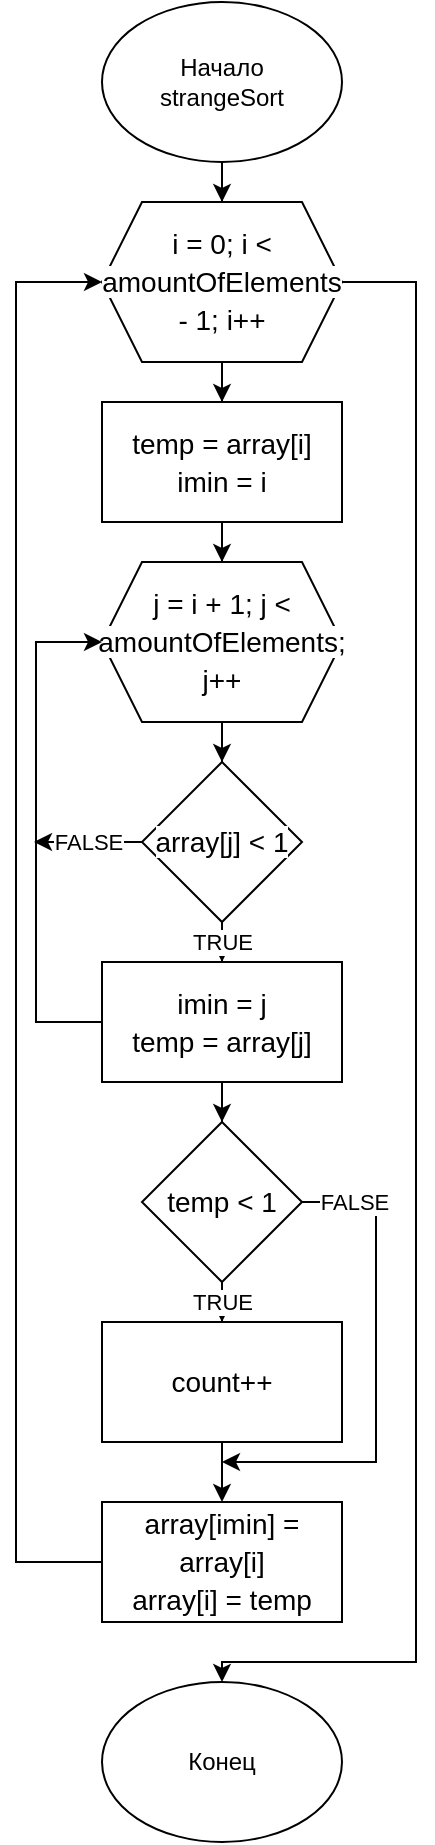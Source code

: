 <mxfile version="21.3.2" type="device">
  <diagram name="Страница 1" id="H1CORIauNiUTUt5sB8KI">
    <mxGraphModel dx="2074" dy="1148" grid="1" gridSize="10" guides="1" tooltips="1" connect="1" arrows="1" fold="1" page="1" pageScale="1" pageWidth="827" pageHeight="1169" math="0" shadow="0">
      <root>
        <mxCell id="0" />
        <mxCell id="1" parent="0" />
        <mxCell id="xOswSxTltd5LBmUy2rrZ-3" style="edgeStyle=orthogonalEdgeStyle;rounded=0;orthogonalLoop=1;jettySize=auto;html=1;entryX=0.5;entryY=0;entryDx=0;entryDy=0;" edge="1" parent="1" source="xOswSxTltd5LBmUy2rrZ-1" target="xOswSxTltd5LBmUy2rrZ-2">
          <mxGeometry relative="1" as="geometry" />
        </mxCell>
        <mxCell id="xOswSxTltd5LBmUy2rrZ-1" value="Начало&lt;br&gt;strangeSort" style="ellipse;whiteSpace=wrap;html=1;" vertex="1" parent="1">
          <mxGeometry x="354" y="10" width="120" height="80" as="geometry" />
        </mxCell>
        <mxCell id="xOswSxTltd5LBmUy2rrZ-5" style="edgeStyle=orthogonalEdgeStyle;rounded=0;orthogonalLoop=1;jettySize=auto;html=1;entryX=0.5;entryY=0;entryDx=0;entryDy=0;" edge="1" parent="1" source="xOswSxTltd5LBmUy2rrZ-2" target="xOswSxTltd5LBmUy2rrZ-4">
          <mxGeometry relative="1" as="geometry" />
        </mxCell>
        <mxCell id="xOswSxTltd5LBmUy2rrZ-23" style="edgeStyle=orthogonalEdgeStyle;rounded=0;orthogonalLoop=1;jettySize=auto;html=1;entryX=0.5;entryY=0;entryDx=0;entryDy=0;" edge="1" parent="1" source="xOswSxTltd5LBmUy2rrZ-2" target="xOswSxTltd5LBmUy2rrZ-22">
          <mxGeometry relative="1" as="geometry">
            <mxPoint x="510" y="840" as="targetPoint" />
            <Array as="points">
              <mxPoint x="511" y="150" />
              <mxPoint x="511" y="840" />
              <mxPoint x="414" y="840" />
            </Array>
          </mxGeometry>
        </mxCell>
        <mxCell id="xOswSxTltd5LBmUy2rrZ-2" value="&lt;div style=&quot;font-size: 14px; line-height: 19px;&quot;&gt;&lt;span style=&quot;background-color: rgb(255, 255, 255);&quot;&gt;i = 0; i &amp;lt; amountOfElements - 1; i++&lt;/span&gt;&lt;/div&gt;" style="shape=hexagon;perimeter=hexagonPerimeter2;whiteSpace=wrap;html=1;fixedSize=1;" vertex="1" parent="1">
          <mxGeometry x="354" y="110" width="120" height="80" as="geometry" />
        </mxCell>
        <mxCell id="xOswSxTltd5LBmUy2rrZ-7" style="edgeStyle=orthogonalEdgeStyle;rounded=0;orthogonalLoop=1;jettySize=auto;html=1;" edge="1" parent="1" source="xOswSxTltd5LBmUy2rrZ-4" target="xOswSxTltd5LBmUy2rrZ-6">
          <mxGeometry relative="1" as="geometry" />
        </mxCell>
        <mxCell id="xOswSxTltd5LBmUy2rrZ-4" value="&lt;div style=&quot;font-size: 14px; line-height: 19px;&quot;&gt;&lt;div style=&quot;&quot;&gt;&lt;span style=&quot;background-color: rgb(255, 255, 255);&quot;&gt;temp = array[i]&lt;/span&gt;&lt;/div&gt;&lt;div style=&quot;&quot;&gt;&lt;span style=&quot;background-color: rgb(255, 255, 255);&quot;&gt;imin&lt;/span&gt;&lt;span style=&quot;background-color: rgb(255, 255, 255);&quot;&gt; = &lt;/span&gt;&lt;span style=&quot;background-color: rgb(255, 255, 255);&quot;&gt;i&lt;/span&gt;&lt;/div&gt;&lt;/div&gt;" style="rounded=0;whiteSpace=wrap;html=1;" vertex="1" parent="1">
          <mxGeometry x="354" y="210" width="120" height="60" as="geometry" />
        </mxCell>
        <mxCell id="xOswSxTltd5LBmUy2rrZ-9" style="edgeStyle=orthogonalEdgeStyle;rounded=0;orthogonalLoop=1;jettySize=auto;html=1;entryX=0.5;entryY=0;entryDx=0;entryDy=0;" edge="1" parent="1" source="xOswSxTltd5LBmUy2rrZ-6" target="xOswSxTltd5LBmUy2rrZ-8">
          <mxGeometry relative="1" as="geometry" />
        </mxCell>
        <mxCell id="xOswSxTltd5LBmUy2rrZ-6" value="&lt;div style=&quot;font-size: 14px; line-height: 19px;&quot;&gt;&lt;span style=&quot;background-color: rgb(255, 255, 255);&quot;&gt;j = i + 1; j &amp;lt; amountOfElements; j++&lt;/span&gt;&lt;/div&gt;" style="shape=hexagon;perimeter=hexagonPerimeter2;whiteSpace=wrap;html=1;fixedSize=1;" vertex="1" parent="1">
          <mxGeometry x="354" y="290" width="120" height="80" as="geometry" />
        </mxCell>
        <mxCell id="xOswSxTltd5LBmUy2rrZ-11" value="TRUE" style="edgeStyle=orthogonalEdgeStyle;rounded=0;orthogonalLoop=1;jettySize=auto;html=1;entryX=0.5;entryY=0;entryDx=0;entryDy=0;" edge="1" parent="1" source="xOswSxTltd5LBmUy2rrZ-8" target="xOswSxTltd5LBmUy2rrZ-10">
          <mxGeometry relative="1" as="geometry" />
        </mxCell>
        <mxCell id="xOswSxTltd5LBmUy2rrZ-13" value="FALSE" style="edgeStyle=orthogonalEdgeStyle;rounded=0;orthogonalLoop=1;jettySize=auto;html=1;" edge="1" parent="1" source="xOswSxTltd5LBmUy2rrZ-8">
          <mxGeometry relative="1" as="geometry">
            <mxPoint x="320" y="430" as="targetPoint" />
          </mxGeometry>
        </mxCell>
        <mxCell id="xOswSxTltd5LBmUy2rrZ-8" value="&lt;div style=&quot;font-size: 14px; line-height: 19px;&quot;&gt;&lt;span style=&quot;background-color: rgb(255, 255, 255);&quot;&gt;array[j] &amp;lt; 1&lt;/span&gt;&lt;/div&gt;" style="rhombus;whiteSpace=wrap;html=1;" vertex="1" parent="1">
          <mxGeometry x="374" y="390" width="80" height="80" as="geometry" />
        </mxCell>
        <mxCell id="xOswSxTltd5LBmUy2rrZ-12" style="edgeStyle=orthogonalEdgeStyle;rounded=0;orthogonalLoop=1;jettySize=auto;html=1;entryX=0;entryY=0.5;entryDx=0;entryDy=0;" edge="1" parent="1" source="xOswSxTltd5LBmUy2rrZ-10" target="xOswSxTltd5LBmUy2rrZ-6">
          <mxGeometry relative="1" as="geometry">
            <mxPoint x="320" y="330" as="targetPoint" />
            <Array as="points">
              <mxPoint x="321" y="520" />
              <mxPoint x="321" y="330" />
            </Array>
          </mxGeometry>
        </mxCell>
        <mxCell id="xOswSxTltd5LBmUy2rrZ-15" style="edgeStyle=orthogonalEdgeStyle;rounded=0;orthogonalLoop=1;jettySize=auto;html=1;entryX=0.5;entryY=0;entryDx=0;entryDy=0;" edge="1" parent="1" source="xOswSxTltd5LBmUy2rrZ-10" target="xOswSxTltd5LBmUy2rrZ-14">
          <mxGeometry relative="1" as="geometry" />
        </mxCell>
        <mxCell id="xOswSxTltd5LBmUy2rrZ-10" value="&lt;div style=&quot;font-size: 14px; line-height: 19px;&quot;&gt;&lt;div style=&quot;&quot;&gt;&lt;span style=&quot;background-color: rgb(255, 255, 255);&quot;&gt;imin = j&lt;/span&gt;&lt;/div&gt;&lt;div style=&quot;&quot;&gt;&lt;span style=&quot;background-color: rgb(255, 255, 255);&quot;&gt;temp = array[j]&lt;/span&gt;&lt;/div&gt;&lt;/div&gt;" style="rounded=0;whiteSpace=wrap;html=1;" vertex="1" parent="1">
          <mxGeometry x="354" y="490" width="120" height="60" as="geometry" />
        </mxCell>
        <mxCell id="xOswSxTltd5LBmUy2rrZ-17" value="TRUE" style="edgeStyle=orthogonalEdgeStyle;rounded=0;orthogonalLoop=1;jettySize=auto;html=1;entryX=0.5;entryY=0;entryDx=0;entryDy=0;" edge="1" parent="1" source="xOswSxTltd5LBmUy2rrZ-14" target="xOswSxTltd5LBmUy2rrZ-16">
          <mxGeometry relative="1" as="geometry" />
        </mxCell>
        <mxCell id="xOswSxTltd5LBmUy2rrZ-20" value="FALSE" style="edgeStyle=orthogonalEdgeStyle;rounded=0;orthogonalLoop=1;jettySize=auto;html=1;" edge="1" parent="1" source="xOswSxTltd5LBmUy2rrZ-14">
          <mxGeometry x="-0.787" relative="1" as="geometry">
            <mxPoint x="414" y="740" as="targetPoint" />
            <Array as="points">
              <mxPoint x="491" y="610" />
            </Array>
            <mxPoint as="offset" />
          </mxGeometry>
        </mxCell>
        <mxCell id="xOswSxTltd5LBmUy2rrZ-14" value="&lt;font style=&quot;font-size: 14px;&quot;&gt;temp &amp;lt; 1&lt;/font&gt;" style="rhombus;whiteSpace=wrap;html=1;" vertex="1" parent="1">
          <mxGeometry x="374" y="570" width="80" height="80" as="geometry" />
        </mxCell>
        <mxCell id="xOswSxTltd5LBmUy2rrZ-19" style="edgeStyle=orthogonalEdgeStyle;rounded=0;orthogonalLoop=1;jettySize=auto;html=1;entryX=0.5;entryY=0;entryDx=0;entryDy=0;" edge="1" parent="1" source="xOswSxTltd5LBmUy2rrZ-16" target="xOswSxTltd5LBmUy2rrZ-18">
          <mxGeometry relative="1" as="geometry" />
        </mxCell>
        <mxCell id="xOswSxTltd5LBmUy2rrZ-16" value="&lt;font style=&quot;font-size: 14px;&quot;&gt;count++&lt;/font&gt;" style="rounded=0;whiteSpace=wrap;html=1;" vertex="1" parent="1">
          <mxGeometry x="354" y="670" width="120" height="60" as="geometry" />
        </mxCell>
        <mxCell id="xOswSxTltd5LBmUy2rrZ-21" style="edgeStyle=orthogonalEdgeStyle;rounded=0;orthogonalLoop=1;jettySize=auto;html=1;entryX=0;entryY=0.5;entryDx=0;entryDy=0;" edge="1" parent="1" source="xOswSxTltd5LBmUy2rrZ-18" target="xOswSxTltd5LBmUy2rrZ-2">
          <mxGeometry relative="1" as="geometry">
            <mxPoint x="310" y="150" as="targetPoint" />
            <Array as="points">
              <mxPoint x="311" y="790" />
              <mxPoint x="311" y="150" />
            </Array>
          </mxGeometry>
        </mxCell>
        <mxCell id="xOswSxTltd5LBmUy2rrZ-18" value="&lt;div style=&quot;font-size: 14px; line-height: 19px;&quot;&gt;&lt;div style=&quot;&quot;&gt;&lt;span style=&quot;background-color: rgb(255, 255, 255);&quot;&gt;array[imin] = array[i]&lt;/span&gt;&lt;/div&gt;&lt;div style=&quot;&quot;&gt;&lt;span style=&quot;background-color: rgb(255, 255, 255);&quot;&gt;array[i] = temp&lt;/span&gt;&lt;/div&gt;&lt;/div&gt;" style="rounded=0;whiteSpace=wrap;html=1;" vertex="1" parent="1">
          <mxGeometry x="354" y="760" width="120" height="60" as="geometry" />
        </mxCell>
        <mxCell id="xOswSxTltd5LBmUy2rrZ-22" value="Конец" style="ellipse;whiteSpace=wrap;html=1;" vertex="1" parent="1">
          <mxGeometry x="354" y="850" width="120" height="80" as="geometry" />
        </mxCell>
      </root>
    </mxGraphModel>
  </diagram>
</mxfile>
